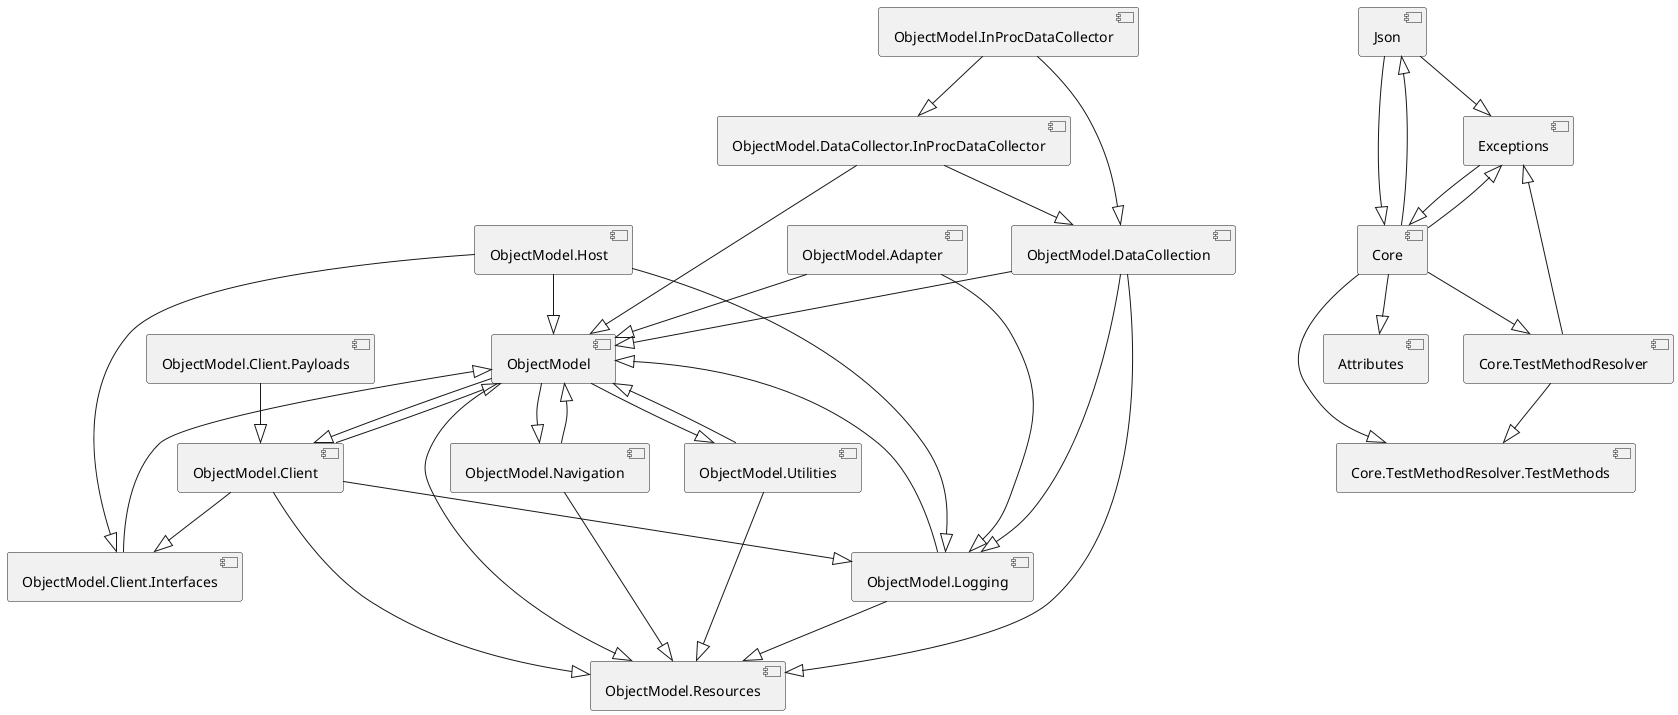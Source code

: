 @startuml
[ObjectModel] --|> [ObjectModel.Utilities]
[ObjectModel] --|> [ObjectModel.Resources]
[ObjectModel] --|> [ObjectModel.Navigation]
[ObjectModel] --|> [ObjectModel.Client]
[ObjectModel.Utilities] --|> [ObjectModel]
[ObjectModel.Utilities] --|> [ObjectModel.Resources]
[ObjectModel.Navigation] --|> [ObjectModel]
[ObjectModel.Navigation] --|> [ObjectModel.Resources]
[ObjectModel.Logging] --|> [ObjectModel]
[ObjectModel.Logging] --|> [ObjectModel.Resources]
[ObjectModel.Host] --|> [ObjectModel]
[ObjectModel.Host] --|> [ObjectModel.Logging]
[ObjectModel.Host] --|> [ObjectModel.Client.Interfaces]
[ObjectModel.InProcDataCollector] --|> [ObjectModel.DataCollector.InProcDataCollector]
[ObjectModel.InProcDataCollector] --|> [ObjectModel.DataCollection]
[ObjectModel.DataCollector.InProcDataCollector] --|> [ObjectModel]
[ObjectModel.DataCollector.InProcDataCollector] --|> [ObjectModel.DataCollection]
[ObjectModel.DataCollection] --|> [ObjectModel]
[ObjectModel.DataCollection] --|> [ObjectModel.Resources]
[ObjectModel.DataCollection] --|> [ObjectModel.Logging]
[ObjectModel.Client] --|> [ObjectModel]
[ObjectModel.Client] --|> [ObjectModel.Resources]
[ObjectModel.Client] --|> [ObjectModel.Logging]
[ObjectModel.Client] --|> [ObjectModel.Client.Interfaces]
[ObjectModel.Client.Payloads] --|> [ObjectModel.Client]
[ObjectModel.Client.Interfaces] --|> [ObjectModel]
[ObjectModel.Adapter] --|> [ObjectModel]
[ObjectModel.Adapter] --|> [ObjectModel.Logging]
[Json] --|> [Exceptions]
[Json] --|> [Core]
[Exceptions] --|> [Core]
[Core] --|> [Json]
[Core] --|> [Exceptions]
[Core] --|> [Core.TestMethodResolver]
[Core] --|> [Core.TestMethodResolver.TestMethods]
[Core] --|> [Attributes]
[Core.TestMethodResolver] --|> [Exceptions]
[Core.TestMethodResolver] --|> [Core.TestMethodResolver.TestMethods]
@enduml
